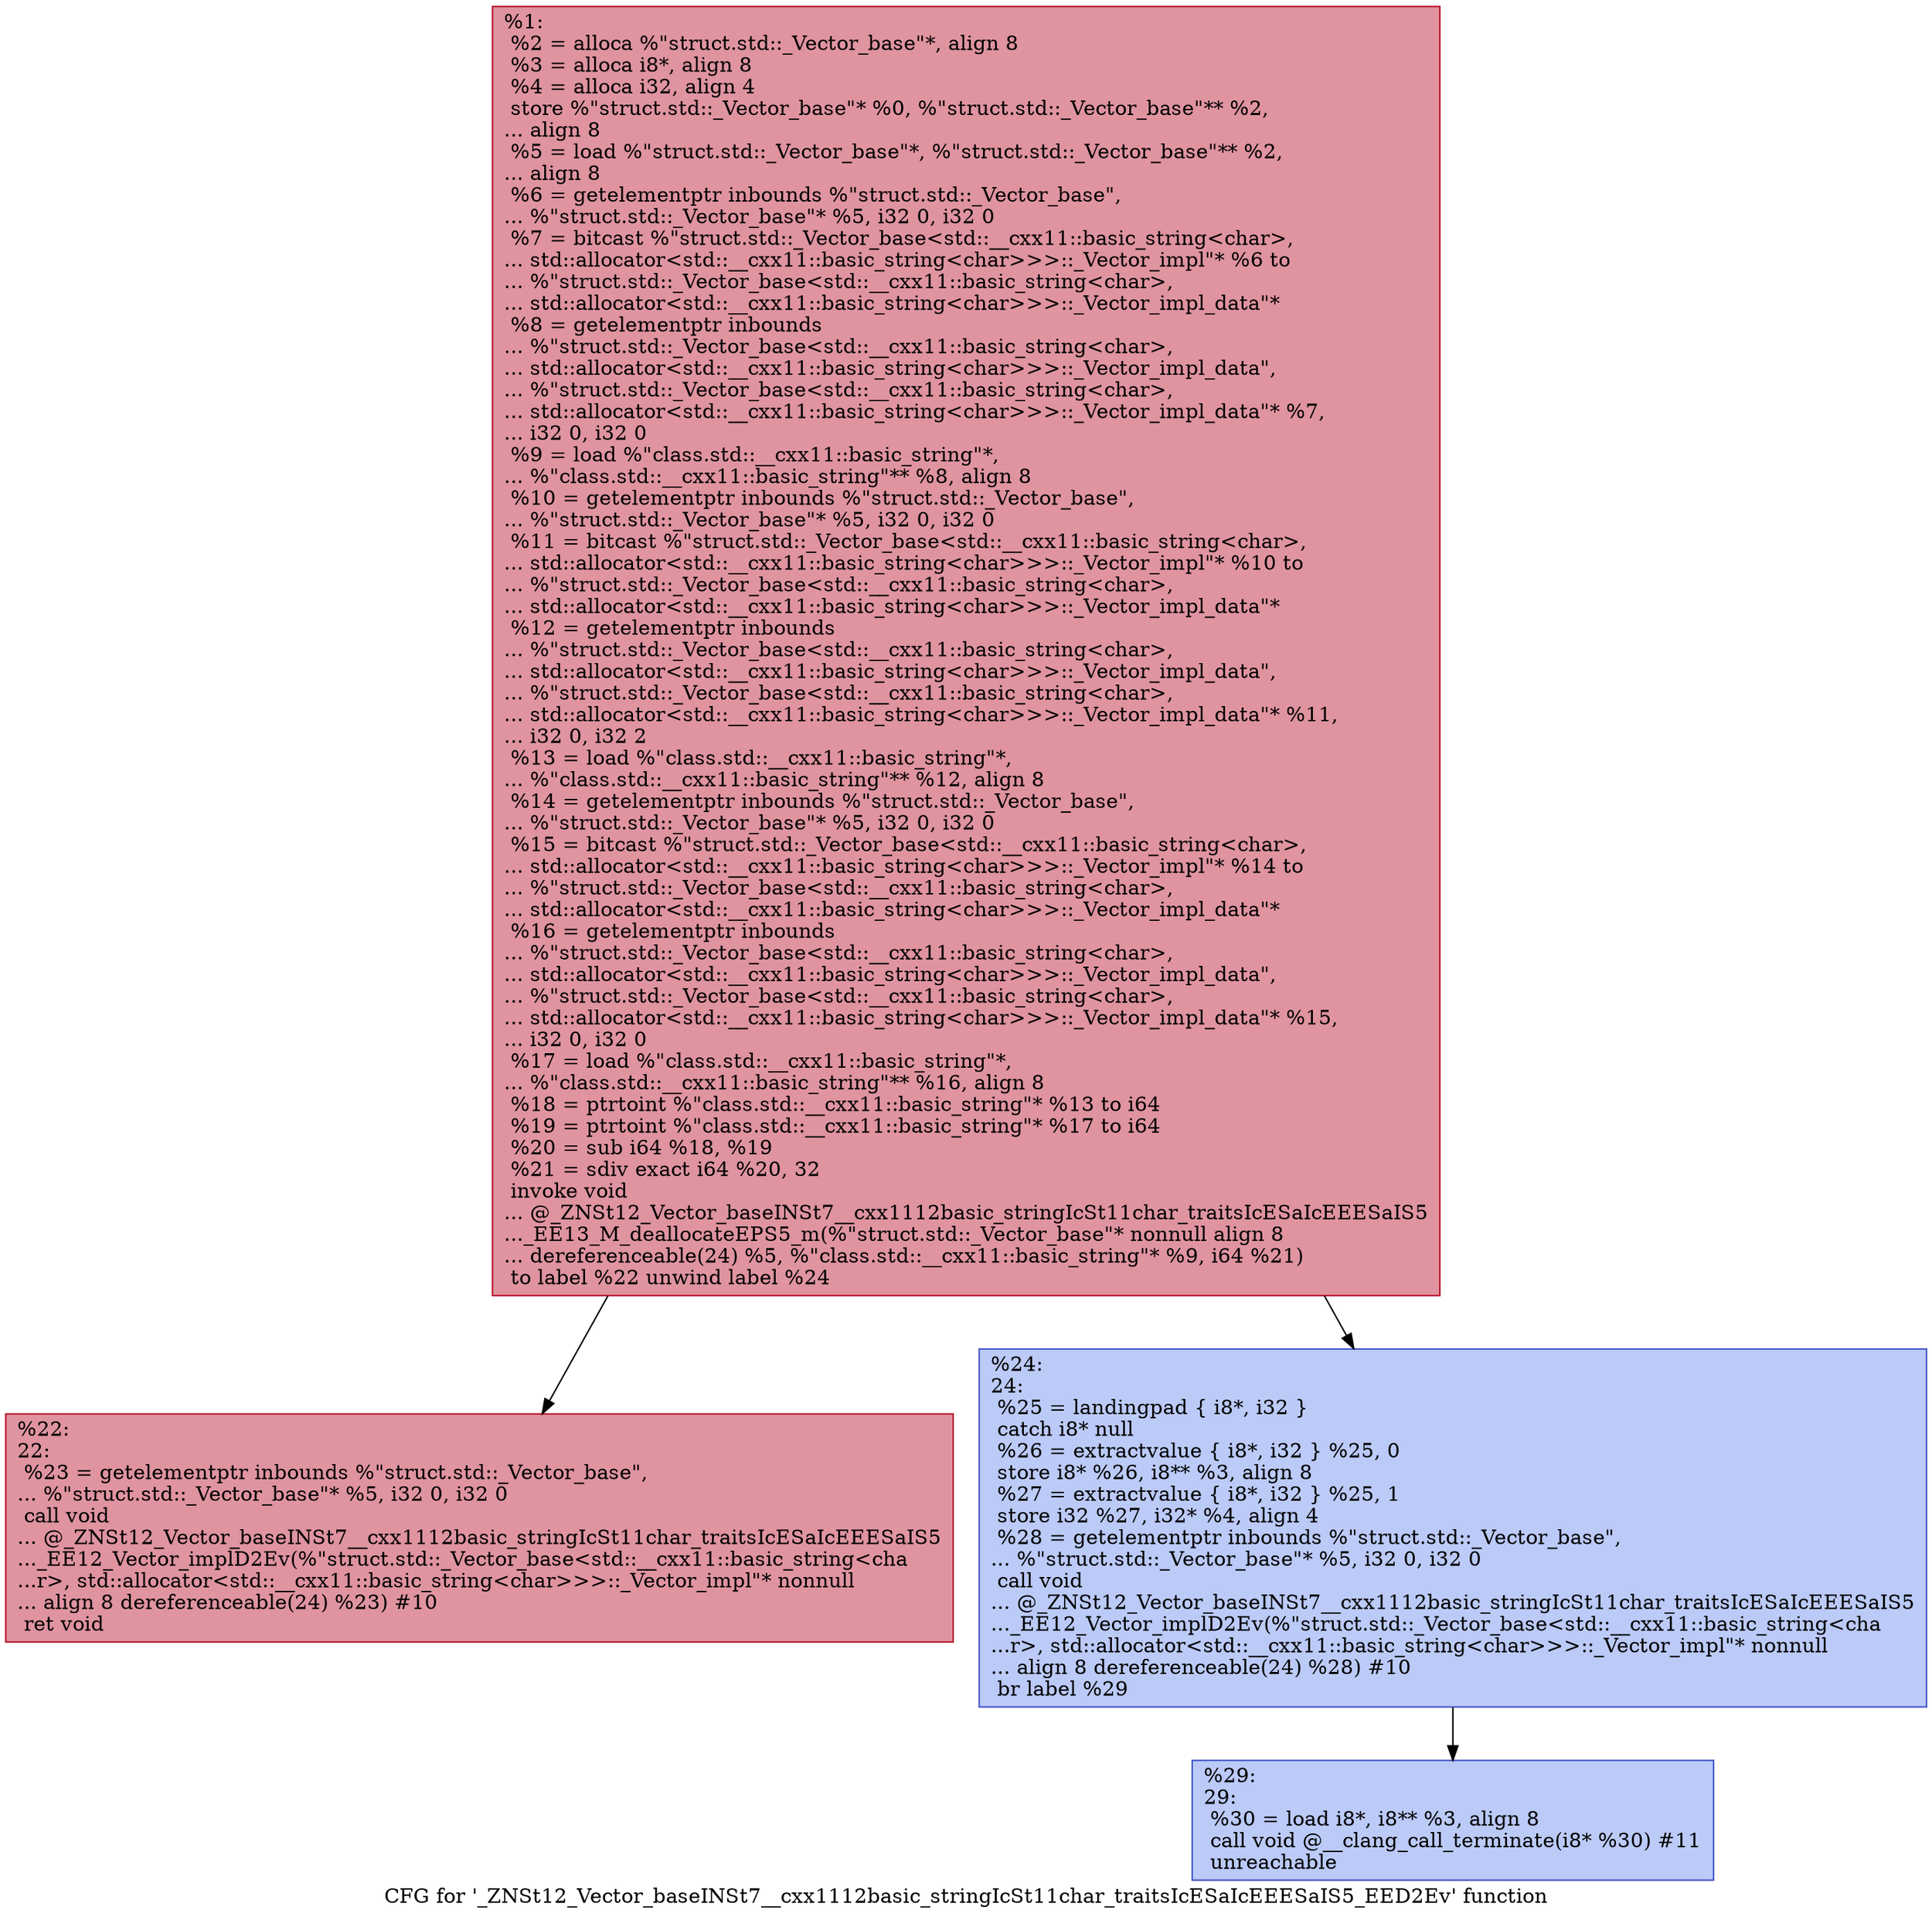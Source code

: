 digraph "CFG for '_ZNSt12_Vector_baseINSt7__cxx1112basic_stringIcSt11char_traitsIcESaIcEEESaIS5_EED2Ev' function" {
	label="CFG for '_ZNSt12_Vector_baseINSt7__cxx1112basic_stringIcSt11char_traitsIcESaIcEEESaIS5_EED2Ev' function";

	Node0x55dfade09cd0 [shape=record,color="#b70d28ff", style=filled, fillcolor="#b70d2870",label="{%1:\l  %2 = alloca %\"struct.std::_Vector_base\"*, align 8\l  %3 = alloca i8*, align 8\l  %4 = alloca i32, align 4\l  store %\"struct.std::_Vector_base\"* %0, %\"struct.std::_Vector_base\"** %2,\l... align 8\l  %5 = load %\"struct.std::_Vector_base\"*, %\"struct.std::_Vector_base\"** %2,\l... align 8\l  %6 = getelementptr inbounds %\"struct.std::_Vector_base\",\l... %\"struct.std::_Vector_base\"* %5, i32 0, i32 0\l  %7 = bitcast %\"struct.std::_Vector_base\<std::__cxx11::basic_string\<char\>,\l... std::allocator\<std::__cxx11::basic_string\<char\>\>\>::_Vector_impl\"* %6 to\l... %\"struct.std::_Vector_base\<std::__cxx11::basic_string\<char\>,\l... std::allocator\<std::__cxx11::basic_string\<char\>\>\>::_Vector_impl_data\"*\l  %8 = getelementptr inbounds\l... %\"struct.std::_Vector_base\<std::__cxx11::basic_string\<char\>,\l... std::allocator\<std::__cxx11::basic_string\<char\>\>\>::_Vector_impl_data\",\l... %\"struct.std::_Vector_base\<std::__cxx11::basic_string\<char\>,\l... std::allocator\<std::__cxx11::basic_string\<char\>\>\>::_Vector_impl_data\"* %7,\l... i32 0, i32 0\l  %9 = load %\"class.std::__cxx11::basic_string\"*,\l... %\"class.std::__cxx11::basic_string\"** %8, align 8\l  %10 = getelementptr inbounds %\"struct.std::_Vector_base\",\l... %\"struct.std::_Vector_base\"* %5, i32 0, i32 0\l  %11 = bitcast %\"struct.std::_Vector_base\<std::__cxx11::basic_string\<char\>,\l... std::allocator\<std::__cxx11::basic_string\<char\>\>\>::_Vector_impl\"* %10 to\l... %\"struct.std::_Vector_base\<std::__cxx11::basic_string\<char\>,\l... std::allocator\<std::__cxx11::basic_string\<char\>\>\>::_Vector_impl_data\"*\l  %12 = getelementptr inbounds\l... %\"struct.std::_Vector_base\<std::__cxx11::basic_string\<char\>,\l... std::allocator\<std::__cxx11::basic_string\<char\>\>\>::_Vector_impl_data\",\l... %\"struct.std::_Vector_base\<std::__cxx11::basic_string\<char\>,\l... std::allocator\<std::__cxx11::basic_string\<char\>\>\>::_Vector_impl_data\"* %11,\l... i32 0, i32 2\l  %13 = load %\"class.std::__cxx11::basic_string\"*,\l... %\"class.std::__cxx11::basic_string\"** %12, align 8\l  %14 = getelementptr inbounds %\"struct.std::_Vector_base\",\l... %\"struct.std::_Vector_base\"* %5, i32 0, i32 0\l  %15 = bitcast %\"struct.std::_Vector_base\<std::__cxx11::basic_string\<char\>,\l... std::allocator\<std::__cxx11::basic_string\<char\>\>\>::_Vector_impl\"* %14 to\l... %\"struct.std::_Vector_base\<std::__cxx11::basic_string\<char\>,\l... std::allocator\<std::__cxx11::basic_string\<char\>\>\>::_Vector_impl_data\"*\l  %16 = getelementptr inbounds\l... %\"struct.std::_Vector_base\<std::__cxx11::basic_string\<char\>,\l... std::allocator\<std::__cxx11::basic_string\<char\>\>\>::_Vector_impl_data\",\l... %\"struct.std::_Vector_base\<std::__cxx11::basic_string\<char\>,\l... std::allocator\<std::__cxx11::basic_string\<char\>\>\>::_Vector_impl_data\"* %15,\l... i32 0, i32 0\l  %17 = load %\"class.std::__cxx11::basic_string\"*,\l... %\"class.std::__cxx11::basic_string\"** %16, align 8\l  %18 = ptrtoint %\"class.std::__cxx11::basic_string\"* %13 to i64\l  %19 = ptrtoint %\"class.std::__cxx11::basic_string\"* %17 to i64\l  %20 = sub i64 %18, %19\l  %21 = sdiv exact i64 %20, 32\l  invoke void\l... @_ZNSt12_Vector_baseINSt7__cxx1112basic_stringIcSt11char_traitsIcESaIcEEESaIS5\l..._EE13_M_deallocateEPS5_m(%\"struct.std::_Vector_base\"* nonnull align 8\l... dereferenceable(24) %5, %\"class.std::__cxx11::basic_string\"* %9, i64 %21)\l          to label %22 unwind label %24\l}"];
	Node0x55dfade09cd0 -> Node0x55dfade09e70;
	Node0x55dfade09cd0 -> Node0x55dfade0a8c0;
	Node0x55dfade09e70 [shape=record,color="#b70d28ff", style=filled, fillcolor="#b70d2870",label="{%22:\l22:                                               \l  %23 = getelementptr inbounds %\"struct.std::_Vector_base\",\l... %\"struct.std::_Vector_base\"* %5, i32 0, i32 0\l  call void\l... @_ZNSt12_Vector_baseINSt7__cxx1112basic_stringIcSt11char_traitsIcESaIcEEESaIS5\l..._EE12_Vector_implD2Ev(%\"struct.std::_Vector_base\<std::__cxx11::basic_string\<cha\l...r\>, std::allocator\<std::__cxx11::basic_string\<char\>\>\>::_Vector_impl\"* nonnull\l... align 8 dereferenceable(24) %23) #10\l  ret void\l}"];
	Node0x55dfade0a8c0 [shape=record,color="#3d50c3ff", style=filled, fillcolor="#6687ed70",label="{%24:\l24:                                               \l  %25 = landingpad \{ i8*, i32 \}\l          catch i8* null\l  %26 = extractvalue \{ i8*, i32 \} %25, 0\l  store i8* %26, i8** %3, align 8\l  %27 = extractvalue \{ i8*, i32 \} %25, 1\l  store i32 %27, i32* %4, align 4\l  %28 = getelementptr inbounds %\"struct.std::_Vector_base\",\l... %\"struct.std::_Vector_base\"* %5, i32 0, i32 0\l  call void\l... @_ZNSt12_Vector_baseINSt7__cxx1112basic_stringIcSt11char_traitsIcESaIcEEESaIS5\l..._EE12_Vector_implD2Ev(%\"struct.std::_Vector_base\<std::__cxx11::basic_string\<cha\l...r\>, std::allocator\<std::__cxx11::basic_string\<char\>\>\>::_Vector_impl\"* nonnull\l... align 8 dereferenceable(24) %28) #10\l  br label %29\l}"];
	Node0x55dfade0a8c0 -> Node0x55dfade0bc10;
	Node0x55dfade0bc10 [shape=record,color="#3d50c3ff", style=filled, fillcolor="#6687ed70",label="{%29:\l29:                                               \l  %30 = load i8*, i8** %3, align 8\l  call void @__clang_call_terminate(i8* %30) #11\l  unreachable\l}"];
}
